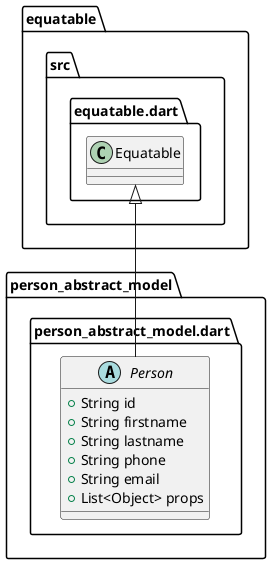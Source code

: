@startuml
set namespaceSeparator ::

abstract class "person_abstract_model::person_abstract_model.dart::Person" {
  +String id
  +String firstname
  +String lastname
  +String phone
  +String email
  +List<Object> props
}

"equatable::src::equatable.dart::Equatable" <|-- "person_abstract_model::person_abstract_model.dart::Person"


@enduml